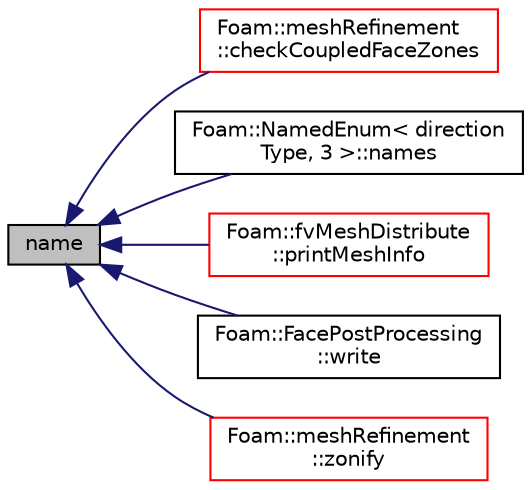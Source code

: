 digraph "name"
{
  bgcolor="transparent";
  edge [fontname="Helvetica",fontsize="10",labelfontname="Helvetica",labelfontsize="10"];
  node [fontname="Helvetica",fontsize="10",shape=record];
  rankdir="LR";
  Node85 [label="name",height=0.2,width=0.4,color="black", fillcolor="grey75", style="filled", fontcolor="black"];
  Node85 -> Node86 [dir="back",color="midnightblue",fontsize="10",style="solid",fontname="Helvetica"];
  Node86 [label="Foam::meshRefinement\l::checkCoupledFaceZones",height=0.2,width=0.4,color="red",URL="$a25857.html#a9ba55ad37b0d2cb2314d246df7da8040",tooltip="Helper function: check that face zones are synced. "];
  Node85 -> Node89 [dir="back",color="midnightblue",fontsize="10",style="solid",fontname="Helvetica"];
  Node89 [label="Foam::NamedEnum\< direction\lType, 3 \>::names",height=0.2,width=0.4,color="black",URL="$a27113.html#a7350da3a0edd92cd11e6c479c9967dc8"];
  Node85 -> Node90 [dir="back",color="midnightblue",fontsize="10",style="solid",fontname="Helvetica"];
  Node90 [label="Foam::fvMeshDistribute\l::printMeshInfo",height=0.2,width=0.4,color="red",URL="$a22197.html#a8a0700fdb9e32ce9809a663ad13ab01b",tooltip="Print some info on mesh. "];
  Node85 -> Node100 [dir="back",color="midnightblue",fontsize="10",style="solid",fontname="Helvetica"];
  Node100 [label="Foam::FacePostProcessing\l::write",height=0.2,width=0.4,color="black",URL="$a25105.html#aac759501cf6c7895a70eecbef0226ae1",tooltip="Write post-processing info. "];
  Node85 -> Node101 [dir="back",color="midnightblue",fontsize="10",style="solid",fontname="Helvetica"];
  Node101 [label="Foam::meshRefinement\l::zonify",height=0.2,width=0.4,color="red",URL="$a25857.html#a90cf965dfe02eb20f11a4a8c6035747f",tooltip="Put faces/cells into zones according to surface specification. "];
}
